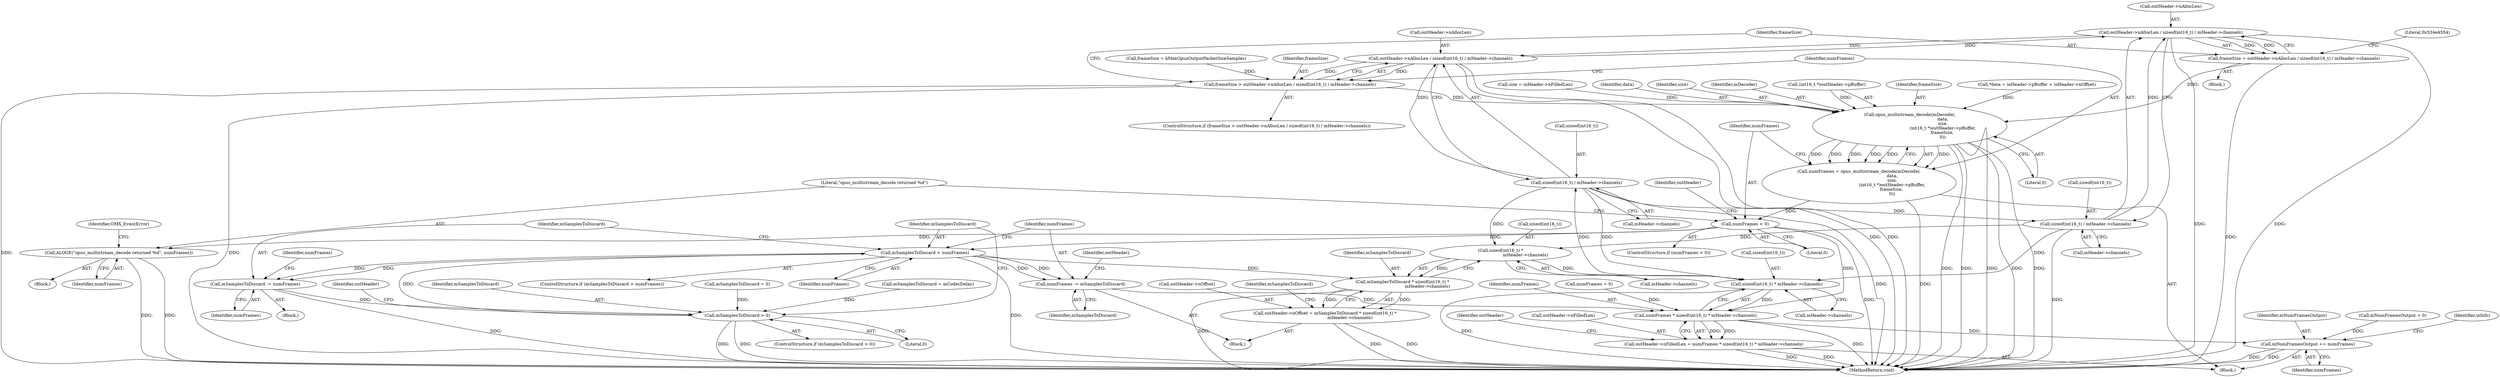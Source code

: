digraph "0_Android_4e32001e4196f39ddd0b86686ae0231c8f5ed944@API" {
"1000450" [label="(Call,outHeader->nAllocLen / sizeof(int16_t) / mHeader->channels)"];
"1000437" [label="(Call,outHeader->nAllocLen / sizeof(int16_t) / mHeader->channels)"];
"1000450" [label="(Call,outHeader->nAllocLen / sizeof(int16_t) / mHeader->channels)"];
"1000454" [label="(Call,sizeof(int16_t) / mHeader->channels)"];
"1000441" [label="(Call,sizeof(int16_t) / mHeader->channels)"];
"1000538" [label="(Call,sizeof(int16_t) * mHeader->channels)"];
"1000523" [label="(Call,sizeof(int16_t) *\n                                     mHeader->channels)"];
"1000435" [label="(Call,frameSize > outHeader->nAllocLen / sizeof(int16_t) / mHeader->channels)"];
"1000466" [label="(Call,opus_multistream_decode(mDecoder,\n                                                 data,\n                                                 size,\n                                                 (int16_t *)outHeader->pBuffer,\n                                                frameSize,\n                                                 0))"];
"1000464" [label="(Call,numFrames = opus_multistream_decode(mDecoder,\n                                                 data,\n                                                 size,\n                                                 (int16_t *)outHeader->pBuffer,\n                                                frameSize,\n                                                 0))"];
"1000478" [label="(Call,numFrames < 0)"];
"1000482" [label="(Call,ALOGE(\"opus_multistream_decode returned %d\", numFrames))"];
"1000502" [label="(Call,mSamplesToDiscard > numFrames)"];
"1000506" [label="(Call,mSamplesToDiscard -= numFrames)"];
"1000497" [label="(Call,mSamplesToDiscard > 0)"];
"1000514" [label="(Call,numFrames -= mSamplesToDiscard)"];
"1000536" [label="(Call,numFrames * sizeof(int16_t) * mHeader->channels)"];
"1000532" [label="(Call,outHeader->nFilledLen = numFrames * sizeof(int16_t) * mHeader->channels)"];
"1000550" [label="(Call,mNumFramesOutput += numFrames)"];
"1000521" [label="(Call,mSamplesToDiscard * sizeof(int16_t) *\n                                     mHeader->channels)"];
"1000517" [label="(Call,outHeader->nOffset = mSamplesToDiscard * sizeof(int16_t) *\n                                     mHeader->channels)"];
"1000448" [label="(Call,frameSize = outHeader->nAllocLen / sizeof(int16_t) / mHeader->channels)"];
"1000497" [label="(Call,mSamplesToDiscard > 0)"];
"1000486" [label="(Identifier,OMX_EventError)"];
"1000507" [label="(Identifier,mSamplesToDiscard)"];
"1000518" [label="(Call,outHeader->nOffset)"];
"1000454" [label="(Call,sizeof(int16_t) / mHeader->channels)"];
"1000401" [label="(Call,mNumFramesOutput = 0)"];
"1000470" [label="(Call,(int16_t *)outHeader->pBuffer)"];
"1000501" [label="(ControlStructure,if (mSamplesToDiscard > numFrames))"];
"1000457" [label="(Call,mHeader->channels)"];
"1000461" [label="(Literal,0x534e4554)"];
"1000539" [label="(Call,sizeof(int16_t))"];
"1000478" [label="(Call,numFrames < 0)"];
"1000546" [label="(Identifier,outHeader)"];
"1000532" [label="(Call,outHeader->nFilledLen = numFrames * sizeof(int16_t) * mHeader->channels)"];
"1000538" [label="(Call,sizeof(int16_t) * mHeader->channels)"];
"1000475" [label="(Identifier,frameSize)"];
"1000482" [label="(Call,ALOGE(\"opus_multistream_decode returned %d\", numFrames))"];
"1000481" [label="(Block,)"];
"1000484" [label="(Identifier,numFrames)"];
"1000415" [label="(Call,*data = inHeader->pBuffer + inHeader->nOffset)"];
"1000448" [label="(Call,frameSize = outHeader->nAllocLen / sizeof(int16_t) / mHeader->channels)"];
"1000425" [label="(Call,size = inHeader->nFilledLen)"];
"1000496" [label="(ControlStructure,if (mSamplesToDiscard > 0))"];
"1000498" [label="(Identifier,mSamplesToDiscard)"];
"1000465" [label="(Identifier,numFrames)"];
"1000493" [label="(Identifier,outHeader)"];
"1000499" [label="(Literal,0)"];
"1000552" [label="(Identifier,numFrames)"];
"1000447" [label="(Block,)"];
"1000435" [label="(Call,frameSize > outHeader->nAllocLen / sizeof(int16_t) / mHeader->channels)"];
"1000515" [label="(Identifier,numFrames)"];
"1000506" [label="(Call,mSamplesToDiscard -= numFrames)"];
"1000517" [label="(Call,outHeader->nOffset = mSamplesToDiscard * sizeof(int16_t) *\n                                     mHeader->channels)"];
"1000555" [label="(Identifier,inInfo)"];
"1000437" [label="(Call,outHeader->nAllocLen / sizeof(int16_t) / mHeader->channels)"];
"1000450" [label="(Call,outHeader->nAllocLen / sizeof(int16_t) / mHeader->channels)"];
"1000444" [label="(Call,mHeader->channels)"];
"1000541" [label="(Call,mHeader->channels)"];
"1000536" [label="(Call,numFrames * sizeof(int16_t) * mHeader->channels)"];
"1000480" [label="(Literal,0)"];
"1000529" [label="(Call,mSamplesToDiscard = 0)"];
"1000514" [label="(Call,numFrames -= mSamplesToDiscard)"];
"1000516" [label="(Identifier,mSamplesToDiscard)"];
"1000550" [label="(Call,mNumFramesOutput += numFrames)"];
"1000464" [label="(Call,numFrames = opus_multistream_decode(mDecoder,\n                                                 data,\n                                                 size,\n                                                 (int16_t *)outHeader->pBuffer,\n                                                frameSize,\n                                                 0))"];
"1000468" [label="(Identifier,data)"];
"1000502" [label="(Call,mSamplesToDiscard > numFrames)"];
"1000585" [label="(MethodReturn,void)"];
"1000504" [label="(Identifier,numFrames)"];
"1000530" [label="(Identifier,mSamplesToDiscard)"];
"1000510" [label="(Identifier,numFrames)"];
"1000523" [label="(Call,sizeof(int16_t) *\n                                     mHeader->channels)"];
"1000451" [label="(Call,outHeader->nAllocLen)"];
"1000466" [label="(Call,opus_multistream_decode(mDecoder,\n                                                 data,\n                                                 size,\n                                                 (int16_t *)outHeader->pBuffer,\n                                                frameSize,\n                                                 0))"];
"1000477" [label="(ControlStructure,if (numFrames < 0))"];
"1000503" [label="(Identifier,mSamplesToDiscard)"];
"1000519" [label="(Identifier,outHeader)"];
"1000411" [label="(Call,mSamplesToDiscard = mCodecDelay)"];
"1000522" [label="(Identifier,mSamplesToDiscard)"];
"1000469" [label="(Identifier,size)"];
"1000533" [label="(Call,outHeader->nFilledLen)"];
"1000537" [label="(Identifier,numFrames)"];
"1000467" [label="(Identifier,mDecoder)"];
"1000313" [label="(Block,)"];
"1000442" [label="(Call,sizeof(int16_t))"];
"1000526" [label="(Call,mHeader->channels)"];
"1000431" [label="(Call,frameSize = kMaxOpusOutputPacketSizeSamples)"];
"1000438" [label="(Call,outHeader->nAllocLen)"];
"1000534" [label="(Identifier,outHeader)"];
"1000508" [label="(Identifier,numFrames)"];
"1000551" [label="(Identifier,mNumFramesOutput)"];
"1000479" [label="(Identifier,numFrames)"];
"1000436" [label="(Identifier,frameSize)"];
"1000505" [label="(Block,)"];
"1000513" [label="(Block,)"];
"1000434" [label="(ControlStructure,if (frameSize > outHeader->nAllocLen / sizeof(int16_t) / mHeader->channels))"];
"1000509" [label="(Call,numFrames = 0)"];
"1000521" [label="(Call,mSamplesToDiscard * sizeof(int16_t) *\n                                     mHeader->channels)"];
"1000449" [label="(Identifier,frameSize)"];
"1000483" [label="(Literal,\"opus_multistream_decode returned %d\")"];
"1000441" [label="(Call,sizeof(int16_t) / mHeader->channels)"];
"1000524" [label="(Call,sizeof(int16_t))"];
"1000476" [label="(Literal,0)"];
"1000455" [label="(Call,sizeof(int16_t))"];
"1000450" -> "1000448"  [label="AST: "];
"1000450" -> "1000454"  [label="CFG: "];
"1000451" -> "1000450"  [label="AST: "];
"1000454" -> "1000450"  [label="AST: "];
"1000448" -> "1000450"  [label="CFG: "];
"1000450" -> "1000585"  [label="DDG: "];
"1000450" -> "1000585"  [label="DDG: "];
"1000450" -> "1000437"  [label="DDG: "];
"1000450" -> "1000448"  [label="DDG: "];
"1000450" -> "1000448"  [label="DDG: "];
"1000437" -> "1000450"  [label="DDG: "];
"1000454" -> "1000450"  [label="DDG: "];
"1000437" -> "1000435"  [label="AST: "];
"1000437" -> "1000441"  [label="CFG: "];
"1000438" -> "1000437"  [label="AST: "];
"1000441" -> "1000437"  [label="AST: "];
"1000435" -> "1000437"  [label="CFG: "];
"1000437" -> "1000585"  [label="DDG: "];
"1000437" -> "1000585"  [label="DDG: "];
"1000437" -> "1000435"  [label="DDG: "];
"1000437" -> "1000435"  [label="DDG: "];
"1000441" -> "1000437"  [label="DDG: "];
"1000454" -> "1000457"  [label="CFG: "];
"1000455" -> "1000454"  [label="AST: "];
"1000457" -> "1000454"  [label="AST: "];
"1000454" -> "1000585"  [label="DDG: "];
"1000441" -> "1000454"  [label="DDG: "];
"1000454" -> "1000523"  [label="DDG: "];
"1000454" -> "1000538"  [label="DDG: "];
"1000441" -> "1000444"  [label="CFG: "];
"1000442" -> "1000441"  [label="AST: "];
"1000444" -> "1000441"  [label="AST: "];
"1000441" -> "1000585"  [label="DDG: "];
"1000538" -> "1000441"  [label="DDG: "];
"1000441" -> "1000523"  [label="DDG: "];
"1000441" -> "1000538"  [label="DDG: "];
"1000538" -> "1000536"  [label="AST: "];
"1000538" -> "1000541"  [label="CFG: "];
"1000539" -> "1000538"  [label="AST: "];
"1000541" -> "1000538"  [label="AST: "];
"1000536" -> "1000538"  [label="CFG: "];
"1000538" -> "1000585"  [label="DDG: "];
"1000538" -> "1000536"  [label="DDG: "];
"1000523" -> "1000538"  [label="DDG: "];
"1000523" -> "1000521"  [label="AST: "];
"1000523" -> "1000526"  [label="CFG: "];
"1000524" -> "1000523"  [label="AST: "];
"1000526" -> "1000523"  [label="AST: "];
"1000521" -> "1000523"  [label="CFG: "];
"1000523" -> "1000521"  [label="DDG: "];
"1000435" -> "1000434"  [label="AST: "];
"1000436" -> "1000435"  [label="AST: "];
"1000449" -> "1000435"  [label="CFG: "];
"1000465" -> "1000435"  [label="CFG: "];
"1000435" -> "1000585"  [label="DDG: "];
"1000435" -> "1000585"  [label="DDG: "];
"1000431" -> "1000435"  [label="DDG: "];
"1000435" -> "1000466"  [label="DDG: "];
"1000466" -> "1000464"  [label="AST: "];
"1000466" -> "1000476"  [label="CFG: "];
"1000467" -> "1000466"  [label="AST: "];
"1000468" -> "1000466"  [label="AST: "];
"1000469" -> "1000466"  [label="AST: "];
"1000470" -> "1000466"  [label="AST: "];
"1000475" -> "1000466"  [label="AST: "];
"1000476" -> "1000466"  [label="AST: "];
"1000464" -> "1000466"  [label="CFG: "];
"1000466" -> "1000585"  [label="DDG: "];
"1000466" -> "1000585"  [label="DDG: "];
"1000466" -> "1000585"  [label="DDG: "];
"1000466" -> "1000585"  [label="DDG: "];
"1000466" -> "1000585"  [label="DDG: "];
"1000466" -> "1000464"  [label="DDG: "];
"1000466" -> "1000464"  [label="DDG: "];
"1000466" -> "1000464"  [label="DDG: "];
"1000466" -> "1000464"  [label="DDG: "];
"1000466" -> "1000464"  [label="DDG: "];
"1000466" -> "1000464"  [label="DDG: "];
"1000415" -> "1000466"  [label="DDG: "];
"1000425" -> "1000466"  [label="DDG: "];
"1000470" -> "1000466"  [label="DDG: "];
"1000448" -> "1000466"  [label="DDG: "];
"1000464" -> "1000313"  [label="AST: "];
"1000465" -> "1000464"  [label="AST: "];
"1000479" -> "1000464"  [label="CFG: "];
"1000464" -> "1000585"  [label="DDG: "];
"1000464" -> "1000478"  [label="DDG: "];
"1000478" -> "1000477"  [label="AST: "];
"1000478" -> "1000480"  [label="CFG: "];
"1000479" -> "1000478"  [label="AST: "];
"1000480" -> "1000478"  [label="AST: "];
"1000483" -> "1000478"  [label="CFG: "];
"1000493" -> "1000478"  [label="CFG: "];
"1000478" -> "1000585"  [label="DDG: "];
"1000478" -> "1000482"  [label="DDG: "];
"1000478" -> "1000502"  [label="DDG: "];
"1000478" -> "1000536"  [label="DDG: "];
"1000482" -> "1000481"  [label="AST: "];
"1000482" -> "1000484"  [label="CFG: "];
"1000483" -> "1000482"  [label="AST: "];
"1000484" -> "1000482"  [label="AST: "];
"1000486" -> "1000482"  [label="CFG: "];
"1000482" -> "1000585"  [label="DDG: "];
"1000482" -> "1000585"  [label="DDG: "];
"1000502" -> "1000501"  [label="AST: "];
"1000502" -> "1000504"  [label="CFG: "];
"1000503" -> "1000502"  [label="AST: "];
"1000504" -> "1000502"  [label="AST: "];
"1000507" -> "1000502"  [label="CFG: "];
"1000515" -> "1000502"  [label="CFG: "];
"1000502" -> "1000585"  [label="DDG: "];
"1000497" -> "1000502"  [label="DDG: "];
"1000502" -> "1000506"  [label="DDG: "];
"1000502" -> "1000506"  [label="DDG: "];
"1000502" -> "1000514"  [label="DDG: "];
"1000502" -> "1000514"  [label="DDG: "];
"1000502" -> "1000521"  [label="DDG: "];
"1000506" -> "1000505"  [label="AST: "];
"1000506" -> "1000508"  [label="CFG: "];
"1000507" -> "1000506"  [label="AST: "];
"1000508" -> "1000506"  [label="AST: "];
"1000510" -> "1000506"  [label="CFG: "];
"1000506" -> "1000585"  [label="DDG: "];
"1000506" -> "1000497"  [label="DDG: "];
"1000497" -> "1000496"  [label="AST: "];
"1000497" -> "1000499"  [label="CFG: "];
"1000498" -> "1000497"  [label="AST: "];
"1000499" -> "1000497"  [label="AST: "];
"1000503" -> "1000497"  [label="CFG: "];
"1000534" -> "1000497"  [label="CFG: "];
"1000497" -> "1000585"  [label="DDG: "];
"1000497" -> "1000585"  [label="DDG: "];
"1000529" -> "1000497"  [label="DDG: "];
"1000411" -> "1000497"  [label="DDG: "];
"1000514" -> "1000513"  [label="AST: "];
"1000514" -> "1000516"  [label="CFG: "];
"1000515" -> "1000514"  [label="AST: "];
"1000516" -> "1000514"  [label="AST: "];
"1000519" -> "1000514"  [label="CFG: "];
"1000514" -> "1000536"  [label="DDG: "];
"1000536" -> "1000532"  [label="AST: "];
"1000537" -> "1000536"  [label="AST: "];
"1000532" -> "1000536"  [label="CFG: "];
"1000536" -> "1000585"  [label="DDG: "];
"1000536" -> "1000532"  [label="DDG: "];
"1000536" -> "1000532"  [label="DDG: "];
"1000509" -> "1000536"  [label="DDG: "];
"1000536" -> "1000550"  [label="DDG: "];
"1000532" -> "1000313"  [label="AST: "];
"1000533" -> "1000532"  [label="AST: "];
"1000546" -> "1000532"  [label="CFG: "];
"1000532" -> "1000585"  [label="DDG: "];
"1000532" -> "1000585"  [label="DDG: "];
"1000550" -> "1000313"  [label="AST: "];
"1000550" -> "1000552"  [label="CFG: "];
"1000551" -> "1000550"  [label="AST: "];
"1000552" -> "1000550"  [label="AST: "];
"1000555" -> "1000550"  [label="CFG: "];
"1000550" -> "1000585"  [label="DDG: "];
"1000550" -> "1000585"  [label="DDG: "];
"1000401" -> "1000550"  [label="DDG: "];
"1000521" -> "1000517"  [label="AST: "];
"1000522" -> "1000521"  [label="AST: "];
"1000517" -> "1000521"  [label="CFG: "];
"1000521" -> "1000585"  [label="DDG: "];
"1000521" -> "1000517"  [label="DDG: "];
"1000521" -> "1000517"  [label="DDG: "];
"1000517" -> "1000513"  [label="AST: "];
"1000518" -> "1000517"  [label="AST: "];
"1000530" -> "1000517"  [label="CFG: "];
"1000517" -> "1000585"  [label="DDG: "];
"1000517" -> "1000585"  [label="DDG: "];
"1000448" -> "1000447"  [label="AST: "];
"1000449" -> "1000448"  [label="AST: "];
"1000461" -> "1000448"  [label="CFG: "];
"1000448" -> "1000585"  [label="DDG: "];
}

